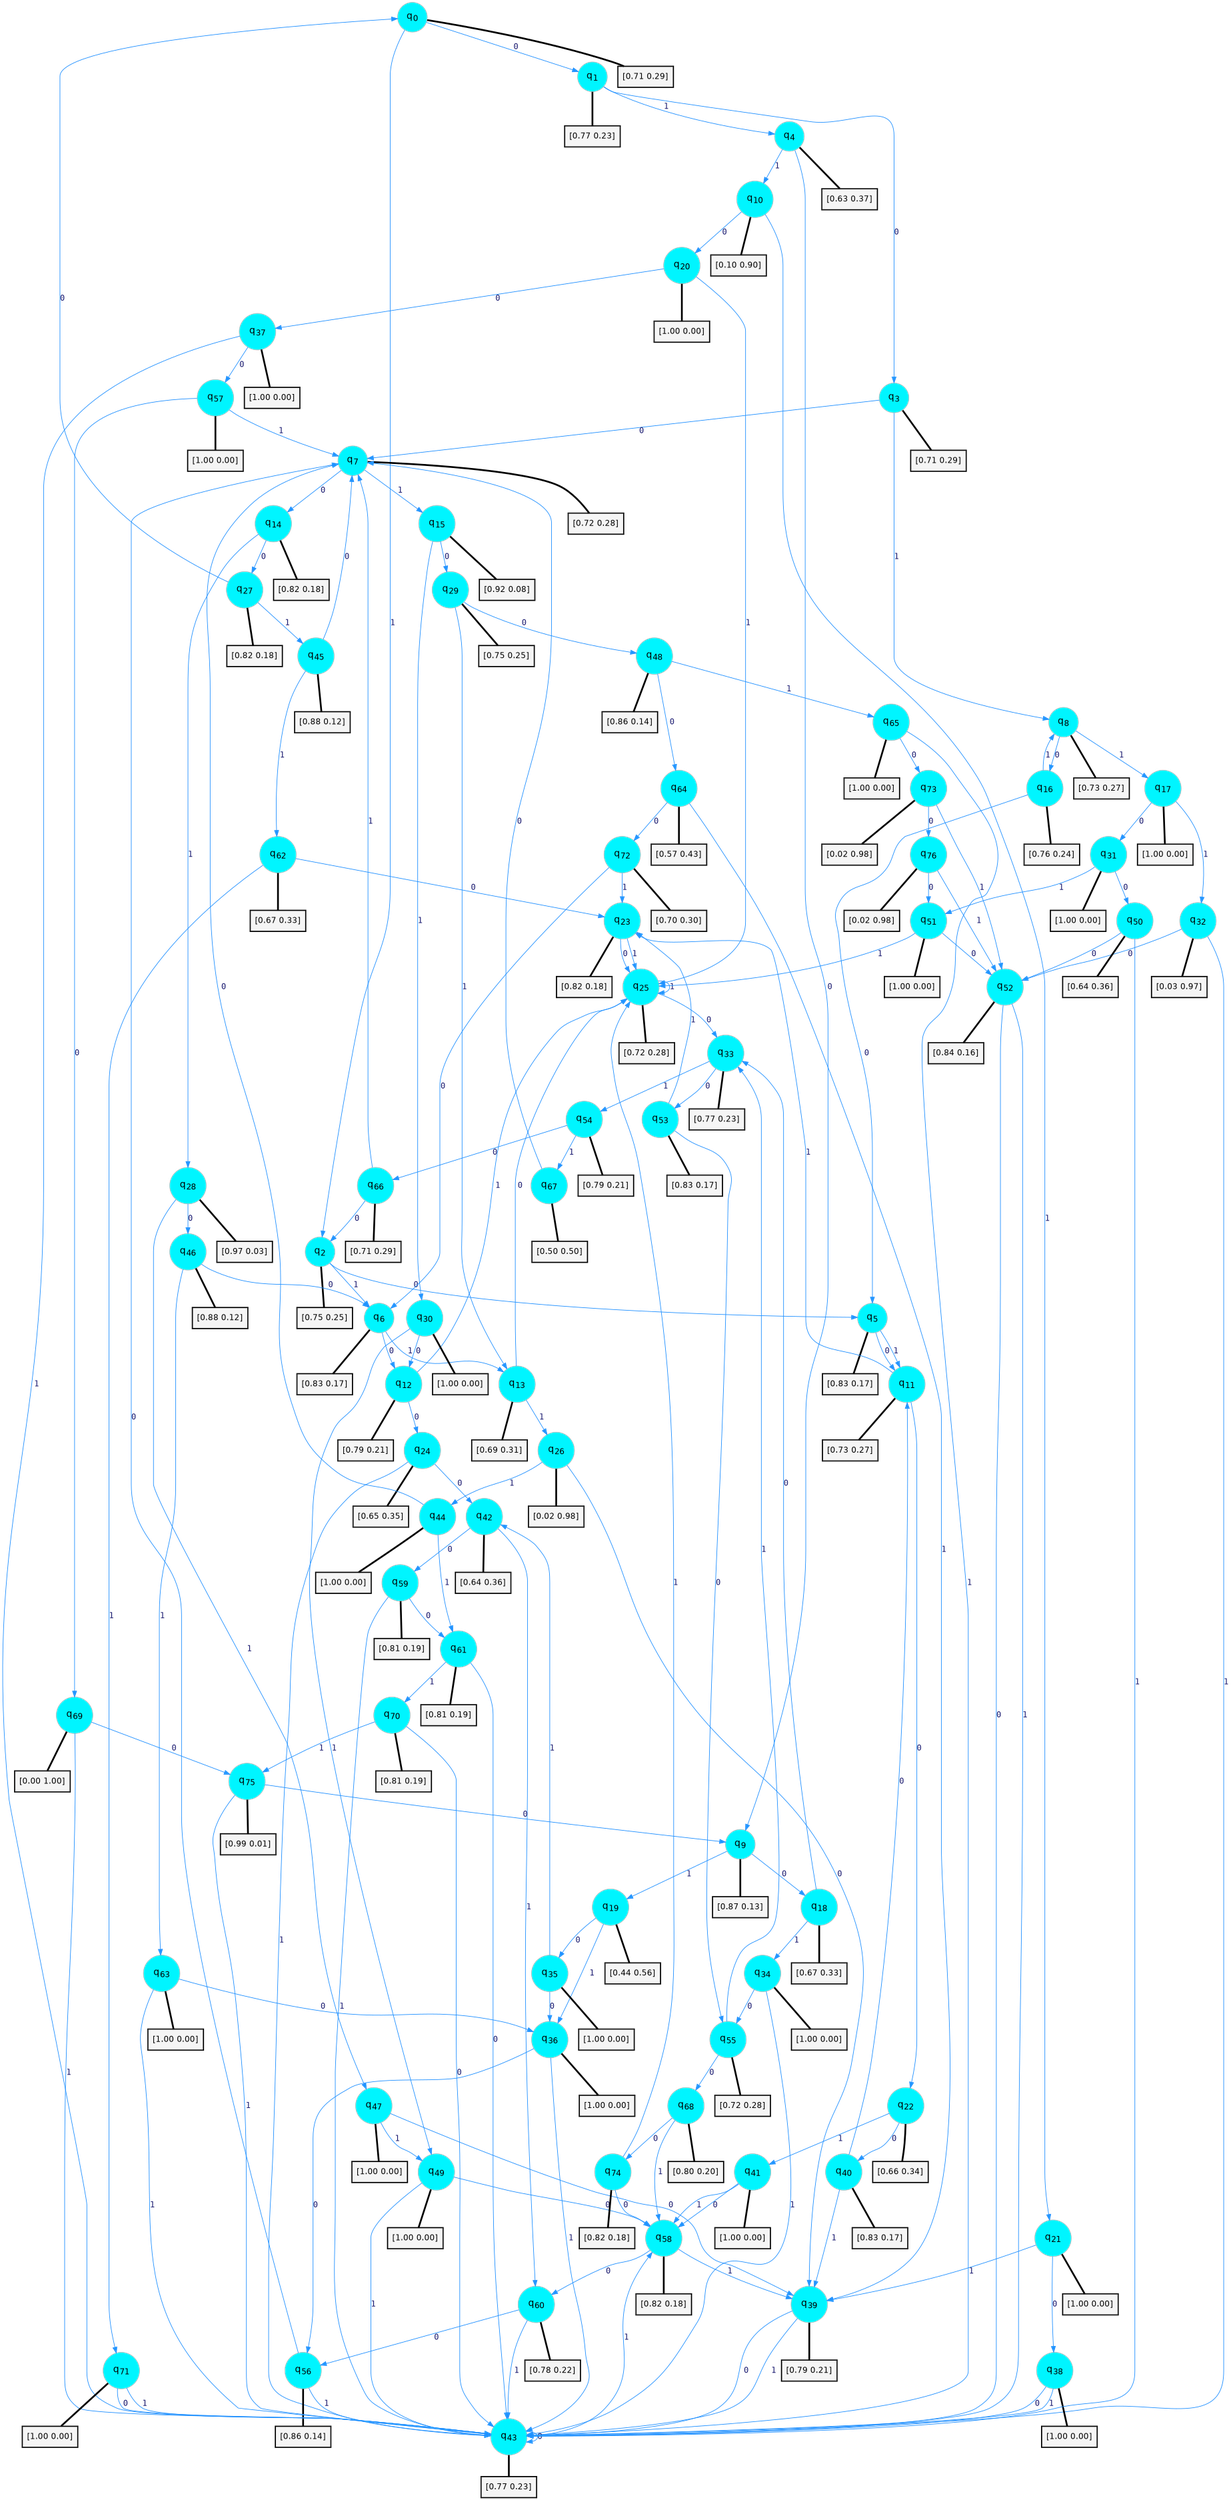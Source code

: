 digraph G {
graph [
bgcolor=transparent, dpi=300, rankdir=TD, size="40,25"];
node [
color=gray, fillcolor=turquoise1, fontcolor=black, fontname=Helvetica, fontsize=16, fontweight=bold, shape=circle, style=filled];
edge [
arrowsize=1, color=dodgerblue1, fontcolor=midnightblue, fontname=courier, fontweight=bold, penwidth=1, style=solid, weight=20];
0[label=<q<SUB>0</SUB>>];
1[label=<q<SUB>1</SUB>>];
2[label=<q<SUB>2</SUB>>];
3[label=<q<SUB>3</SUB>>];
4[label=<q<SUB>4</SUB>>];
5[label=<q<SUB>5</SUB>>];
6[label=<q<SUB>6</SUB>>];
7[label=<q<SUB>7</SUB>>];
8[label=<q<SUB>8</SUB>>];
9[label=<q<SUB>9</SUB>>];
10[label=<q<SUB>10</SUB>>];
11[label=<q<SUB>11</SUB>>];
12[label=<q<SUB>12</SUB>>];
13[label=<q<SUB>13</SUB>>];
14[label=<q<SUB>14</SUB>>];
15[label=<q<SUB>15</SUB>>];
16[label=<q<SUB>16</SUB>>];
17[label=<q<SUB>17</SUB>>];
18[label=<q<SUB>18</SUB>>];
19[label=<q<SUB>19</SUB>>];
20[label=<q<SUB>20</SUB>>];
21[label=<q<SUB>21</SUB>>];
22[label=<q<SUB>22</SUB>>];
23[label=<q<SUB>23</SUB>>];
24[label=<q<SUB>24</SUB>>];
25[label=<q<SUB>25</SUB>>];
26[label=<q<SUB>26</SUB>>];
27[label=<q<SUB>27</SUB>>];
28[label=<q<SUB>28</SUB>>];
29[label=<q<SUB>29</SUB>>];
30[label=<q<SUB>30</SUB>>];
31[label=<q<SUB>31</SUB>>];
32[label=<q<SUB>32</SUB>>];
33[label=<q<SUB>33</SUB>>];
34[label=<q<SUB>34</SUB>>];
35[label=<q<SUB>35</SUB>>];
36[label=<q<SUB>36</SUB>>];
37[label=<q<SUB>37</SUB>>];
38[label=<q<SUB>38</SUB>>];
39[label=<q<SUB>39</SUB>>];
40[label=<q<SUB>40</SUB>>];
41[label=<q<SUB>41</SUB>>];
42[label=<q<SUB>42</SUB>>];
43[label=<q<SUB>43</SUB>>];
44[label=<q<SUB>44</SUB>>];
45[label=<q<SUB>45</SUB>>];
46[label=<q<SUB>46</SUB>>];
47[label=<q<SUB>47</SUB>>];
48[label=<q<SUB>48</SUB>>];
49[label=<q<SUB>49</SUB>>];
50[label=<q<SUB>50</SUB>>];
51[label=<q<SUB>51</SUB>>];
52[label=<q<SUB>52</SUB>>];
53[label=<q<SUB>53</SUB>>];
54[label=<q<SUB>54</SUB>>];
55[label=<q<SUB>55</SUB>>];
56[label=<q<SUB>56</SUB>>];
57[label=<q<SUB>57</SUB>>];
58[label=<q<SUB>58</SUB>>];
59[label=<q<SUB>59</SUB>>];
60[label=<q<SUB>60</SUB>>];
61[label=<q<SUB>61</SUB>>];
62[label=<q<SUB>62</SUB>>];
63[label=<q<SUB>63</SUB>>];
64[label=<q<SUB>64</SUB>>];
65[label=<q<SUB>65</SUB>>];
66[label=<q<SUB>66</SUB>>];
67[label=<q<SUB>67</SUB>>];
68[label=<q<SUB>68</SUB>>];
69[label=<q<SUB>69</SUB>>];
70[label=<q<SUB>70</SUB>>];
71[label=<q<SUB>71</SUB>>];
72[label=<q<SUB>72</SUB>>];
73[label=<q<SUB>73</SUB>>];
74[label=<q<SUB>74</SUB>>];
75[label=<q<SUB>75</SUB>>];
76[label=<q<SUB>76</SUB>>];
77[label="[0.71 0.29]", shape=box,fontcolor=black, fontname=Helvetica, fontsize=14, penwidth=2, fillcolor=whitesmoke,color=black];
78[label="[0.77 0.23]", shape=box,fontcolor=black, fontname=Helvetica, fontsize=14, penwidth=2, fillcolor=whitesmoke,color=black];
79[label="[0.75 0.25]", shape=box,fontcolor=black, fontname=Helvetica, fontsize=14, penwidth=2, fillcolor=whitesmoke,color=black];
80[label="[0.71 0.29]", shape=box,fontcolor=black, fontname=Helvetica, fontsize=14, penwidth=2, fillcolor=whitesmoke,color=black];
81[label="[0.63 0.37]", shape=box,fontcolor=black, fontname=Helvetica, fontsize=14, penwidth=2, fillcolor=whitesmoke,color=black];
82[label="[0.83 0.17]", shape=box,fontcolor=black, fontname=Helvetica, fontsize=14, penwidth=2, fillcolor=whitesmoke,color=black];
83[label="[0.83 0.17]", shape=box,fontcolor=black, fontname=Helvetica, fontsize=14, penwidth=2, fillcolor=whitesmoke,color=black];
84[label="[0.72 0.28]", shape=box,fontcolor=black, fontname=Helvetica, fontsize=14, penwidth=2, fillcolor=whitesmoke,color=black];
85[label="[0.73 0.27]", shape=box,fontcolor=black, fontname=Helvetica, fontsize=14, penwidth=2, fillcolor=whitesmoke,color=black];
86[label="[0.87 0.13]", shape=box,fontcolor=black, fontname=Helvetica, fontsize=14, penwidth=2, fillcolor=whitesmoke,color=black];
87[label="[0.10 0.90]", shape=box,fontcolor=black, fontname=Helvetica, fontsize=14, penwidth=2, fillcolor=whitesmoke,color=black];
88[label="[0.73 0.27]", shape=box,fontcolor=black, fontname=Helvetica, fontsize=14, penwidth=2, fillcolor=whitesmoke,color=black];
89[label="[0.79 0.21]", shape=box,fontcolor=black, fontname=Helvetica, fontsize=14, penwidth=2, fillcolor=whitesmoke,color=black];
90[label="[0.69 0.31]", shape=box,fontcolor=black, fontname=Helvetica, fontsize=14, penwidth=2, fillcolor=whitesmoke,color=black];
91[label="[0.82 0.18]", shape=box,fontcolor=black, fontname=Helvetica, fontsize=14, penwidth=2, fillcolor=whitesmoke,color=black];
92[label="[0.92 0.08]", shape=box,fontcolor=black, fontname=Helvetica, fontsize=14, penwidth=2, fillcolor=whitesmoke,color=black];
93[label="[0.76 0.24]", shape=box,fontcolor=black, fontname=Helvetica, fontsize=14, penwidth=2, fillcolor=whitesmoke,color=black];
94[label="[1.00 0.00]", shape=box,fontcolor=black, fontname=Helvetica, fontsize=14, penwidth=2, fillcolor=whitesmoke,color=black];
95[label="[0.67 0.33]", shape=box,fontcolor=black, fontname=Helvetica, fontsize=14, penwidth=2, fillcolor=whitesmoke,color=black];
96[label="[0.44 0.56]", shape=box,fontcolor=black, fontname=Helvetica, fontsize=14, penwidth=2, fillcolor=whitesmoke,color=black];
97[label="[1.00 0.00]", shape=box,fontcolor=black, fontname=Helvetica, fontsize=14, penwidth=2, fillcolor=whitesmoke,color=black];
98[label="[1.00 0.00]", shape=box,fontcolor=black, fontname=Helvetica, fontsize=14, penwidth=2, fillcolor=whitesmoke,color=black];
99[label="[0.66 0.34]", shape=box,fontcolor=black, fontname=Helvetica, fontsize=14, penwidth=2, fillcolor=whitesmoke,color=black];
100[label="[0.82 0.18]", shape=box,fontcolor=black, fontname=Helvetica, fontsize=14, penwidth=2, fillcolor=whitesmoke,color=black];
101[label="[0.65 0.35]", shape=box,fontcolor=black, fontname=Helvetica, fontsize=14, penwidth=2, fillcolor=whitesmoke,color=black];
102[label="[0.72 0.28]", shape=box,fontcolor=black, fontname=Helvetica, fontsize=14, penwidth=2, fillcolor=whitesmoke,color=black];
103[label="[0.02 0.98]", shape=box,fontcolor=black, fontname=Helvetica, fontsize=14, penwidth=2, fillcolor=whitesmoke,color=black];
104[label="[0.82 0.18]", shape=box,fontcolor=black, fontname=Helvetica, fontsize=14, penwidth=2, fillcolor=whitesmoke,color=black];
105[label="[0.97 0.03]", shape=box,fontcolor=black, fontname=Helvetica, fontsize=14, penwidth=2, fillcolor=whitesmoke,color=black];
106[label="[0.75 0.25]", shape=box,fontcolor=black, fontname=Helvetica, fontsize=14, penwidth=2, fillcolor=whitesmoke,color=black];
107[label="[1.00 0.00]", shape=box,fontcolor=black, fontname=Helvetica, fontsize=14, penwidth=2, fillcolor=whitesmoke,color=black];
108[label="[1.00 0.00]", shape=box,fontcolor=black, fontname=Helvetica, fontsize=14, penwidth=2, fillcolor=whitesmoke,color=black];
109[label="[0.03 0.97]", shape=box,fontcolor=black, fontname=Helvetica, fontsize=14, penwidth=2, fillcolor=whitesmoke,color=black];
110[label="[0.77 0.23]", shape=box,fontcolor=black, fontname=Helvetica, fontsize=14, penwidth=2, fillcolor=whitesmoke,color=black];
111[label="[1.00 0.00]", shape=box,fontcolor=black, fontname=Helvetica, fontsize=14, penwidth=2, fillcolor=whitesmoke,color=black];
112[label="[1.00 0.00]", shape=box,fontcolor=black, fontname=Helvetica, fontsize=14, penwidth=2, fillcolor=whitesmoke,color=black];
113[label="[1.00 0.00]", shape=box,fontcolor=black, fontname=Helvetica, fontsize=14, penwidth=2, fillcolor=whitesmoke,color=black];
114[label="[1.00 0.00]", shape=box,fontcolor=black, fontname=Helvetica, fontsize=14, penwidth=2, fillcolor=whitesmoke,color=black];
115[label="[1.00 0.00]", shape=box,fontcolor=black, fontname=Helvetica, fontsize=14, penwidth=2, fillcolor=whitesmoke,color=black];
116[label="[0.79 0.21]", shape=box,fontcolor=black, fontname=Helvetica, fontsize=14, penwidth=2, fillcolor=whitesmoke,color=black];
117[label="[0.83 0.17]", shape=box,fontcolor=black, fontname=Helvetica, fontsize=14, penwidth=2, fillcolor=whitesmoke,color=black];
118[label="[1.00 0.00]", shape=box,fontcolor=black, fontname=Helvetica, fontsize=14, penwidth=2, fillcolor=whitesmoke,color=black];
119[label="[0.64 0.36]", shape=box,fontcolor=black, fontname=Helvetica, fontsize=14, penwidth=2, fillcolor=whitesmoke,color=black];
120[label="[0.77 0.23]", shape=box,fontcolor=black, fontname=Helvetica, fontsize=14, penwidth=2, fillcolor=whitesmoke,color=black];
121[label="[1.00 0.00]", shape=box,fontcolor=black, fontname=Helvetica, fontsize=14, penwidth=2, fillcolor=whitesmoke,color=black];
122[label="[0.88 0.12]", shape=box,fontcolor=black, fontname=Helvetica, fontsize=14, penwidth=2, fillcolor=whitesmoke,color=black];
123[label="[0.88 0.12]", shape=box,fontcolor=black, fontname=Helvetica, fontsize=14, penwidth=2, fillcolor=whitesmoke,color=black];
124[label="[1.00 0.00]", shape=box,fontcolor=black, fontname=Helvetica, fontsize=14, penwidth=2, fillcolor=whitesmoke,color=black];
125[label="[0.86 0.14]", shape=box,fontcolor=black, fontname=Helvetica, fontsize=14, penwidth=2, fillcolor=whitesmoke,color=black];
126[label="[1.00 0.00]", shape=box,fontcolor=black, fontname=Helvetica, fontsize=14, penwidth=2, fillcolor=whitesmoke,color=black];
127[label="[0.64 0.36]", shape=box,fontcolor=black, fontname=Helvetica, fontsize=14, penwidth=2, fillcolor=whitesmoke,color=black];
128[label="[1.00 0.00]", shape=box,fontcolor=black, fontname=Helvetica, fontsize=14, penwidth=2, fillcolor=whitesmoke,color=black];
129[label="[0.84 0.16]", shape=box,fontcolor=black, fontname=Helvetica, fontsize=14, penwidth=2, fillcolor=whitesmoke,color=black];
130[label="[0.83 0.17]", shape=box,fontcolor=black, fontname=Helvetica, fontsize=14, penwidth=2, fillcolor=whitesmoke,color=black];
131[label="[0.79 0.21]", shape=box,fontcolor=black, fontname=Helvetica, fontsize=14, penwidth=2, fillcolor=whitesmoke,color=black];
132[label="[0.72 0.28]", shape=box,fontcolor=black, fontname=Helvetica, fontsize=14, penwidth=2, fillcolor=whitesmoke,color=black];
133[label="[0.86 0.14]", shape=box,fontcolor=black, fontname=Helvetica, fontsize=14, penwidth=2, fillcolor=whitesmoke,color=black];
134[label="[1.00 0.00]", shape=box,fontcolor=black, fontname=Helvetica, fontsize=14, penwidth=2, fillcolor=whitesmoke,color=black];
135[label="[0.82 0.18]", shape=box,fontcolor=black, fontname=Helvetica, fontsize=14, penwidth=2, fillcolor=whitesmoke,color=black];
136[label="[0.81 0.19]", shape=box,fontcolor=black, fontname=Helvetica, fontsize=14, penwidth=2, fillcolor=whitesmoke,color=black];
137[label="[0.78 0.22]", shape=box,fontcolor=black, fontname=Helvetica, fontsize=14, penwidth=2, fillcolor=whitesmoke,color=black];
138[label="[0.81 0.19]", shape=box,fontcolor=black, fontname=Helvetica, fontsize=14, penwidth=2, fillcolor=whitesmoke,color=black];
139[label="[0.67 0.33]", shape=box,fontcolor=black, fontname=Helvetica, fontsize=14, penwidth=2, fillcolor=whitesmoke,color=black];
140[label="[1.00 0.00]", shape=box,fontcolor=black, fontname=Helvetica, fontsize=14, penwidth=2, fillcolor=whitesmoke,color=black];
141[label="[0.57 0.43]", shape=box,fontcolor=black, fontname=Helvetica, fontsize=14, penwidth=2, fillcolor=whitesmoke,color=black];
142[label="[1.00 0.00]", shape=box,fontcolor=black, fontname=Helvetica, fontsize=14, penwidth=2, fillcolor=whitesmoke,color=black];
143[label="[0.71 0.29]", shape=box,fontcolor=black, fontname=Helvetica, fontsize=14, penwidth=2, fillcolor=whitesmoke,color=black];
144[label="[0.50 0.50]", shape=box,fontcolor=black, fontname=Helvetica, fontsize=14, penwidth=2, fillcolor=whitesmoke,color=black];
145[label="[0.80 0.20]", shape=box,fontcolor=black, fontname=Helvetica, fontsize=14, penwidth=2, fillcolor=whitesmoke,color=black];
146[label="[0.00 1.00]", shape=box,fontcolor=black, fontname=Helvetica, fontsize=14, penwidth=2, fillcolor=whitesmoke,color=black];
147[label="[0.81 0.19]", shape=box,fontcolor=black, fontname=Helvetica, fontsize=14, penwidth=2, fillcolor=whitesmoke,color=black];
148[label="[1.00 0.00]", shape=box,fontcolor=black, fontname=Helvetica, fontsize=14, penwidth=2, fillcolor=whitesmoke,color=black];
149[label="[0.70 0.30]", shape=box,fontcolor=black, fontname=Helvetica, fontsize=14, penwidth=2, fillcolor=whitesmoke,color=black];
150[label="[0.02 0.98]", shape=box,fontcolor=black, fontname=Helvetica, fontsize=14, penwidth=2, fillcolor=whitesmoke,color=black];
151[label="[0.82 0.18]", shape=box,fontcolor=black, fontname=Helvetica, fontsize=14, penwidth=2, fillcolor=whitesmoke,color=black];
152[label="[0.99 0.01]", shape=box,fontcolor=black, fontname=Helvetica, fontsize=14, penwidth=2, fillcolor=whitesmoke,color=black];
153[label="[0.02 0.98]", shape=box,fontcolor=black, fontname=Helvetica, fontsize=14, penwidth=2, fillcolor=whitesmoke,color=black];
0->1 [label=0];
0->2 [label=1];
0->77 [arrowhead=none, penwidth=3,color=black];
1->3 [label=0];
1->4 [label=1];
1->78 [arrowhead=none, penwidth=3,color=black];
2->5 [label=0];
2->6 [label=1];
2->79 [arrowhead=none, penwidth=3,color=black];
3->7 [label=0];
3->8 [label=1];
3->80 [arrowhead=none, penwidth=3,color=black];
4->9 [label=0];
4->10 [label=1];
4->81 [arrowhead=none, penwidth=3,color=black];
5->11 [label=0];
5->11 [label=1];
5->82 [arrowhead=none, penwidth=3,color=black];
6->12 [label=0];
6->13 [label=1];
6->83 [arrowhead=none, penwidth=3,color=black];
7->14 [label=0];
7->15 [label=1];
7->84 [arrowhead=none, penwidth=3,color=black];
8->16 [label=0];
8->17 [label=1];
8->85 [arrowhead=none, penwidth=3,color=black];
9->18 [label=0];
9->19 [label=1];
9->86 [arrowhead=none, penwidth=3,color=black];
10->20 [label=0];
10->21 [label=1];
10->87 [arrowhead=none, penwidth=3,color=black];
11->22 [label=0];
11->23 [label=1];
11->88 [arrowhead=none, penwidth=3,color=black];
12->24 [label=0];
12->25 [label=1];
12->89 [arrowhead=none, penwidth=3,color=black];
13->25 [label=0];
13->26 [label=1];
13->90 [arrowhead=none, penwidth=3,color=black];
14->27 [label=0];
14->28 [label=1];
14->91 [arrowhead=none, penwidth=3,color=black];
15->29 [label=0];
15->30 [label=1];
15->92 [arrowhead=none, penwidth=3,color=black];
16->5 [label=0];
16->8 [label=1];
16->93 [arrowhead=none, penwidth=3,color=black];
17->31 [label=0];
17->32 [label=1];
17->94 [arrowhead=none, penwidth=3,color=black];
18->33 [label=0];
18->34 [label=1];
18->95 [arrowhead=none, penwidth=3,color=black];
19->35 [label=0];
19->36 [label=1];
19->96 [arrowhead=none, penwidth=3,color=black];
20->37 [label=0];
20->25 [label=1];
20->97 [arrowhead=none, penwidth=3,color=black];
21->38 [label=0];
21->39 [label=1];
21->98 [arrowhead=none, penwidth=3,color=black];
22->40 [label=0];
22->41 [label=1];
22->99 [arrowhead=none, penwidth=3,color=black];
23->25 [label=0];
23->25 [label=1];
23->100 [arrowhead=none, penwidth=3,color=black];
24->42 [label=0];
24->43 [label=1];
24->101 [arrowhead=none, penwidth=3,color=black];
25->33 [label=0];
25->25 [label=1];
25->102 [arrowhead=none, penwidth=3,color=black];
26->39 [label=0];
26->44 [label=1];
26->103 [arrowhead=none, penwidth=3,color=black];
27->0 [label=0];
27->45 [label=1];
27->104 [arrowhead=none, penwidth=3,color=black];
28->46 [label=0];
28->47 [label=1];
28->105 [arrowhead=none, penwidth=3,color=black];
29->48 [label=0];
29->13 [label=1];
29->106 [arrowhead=none, penwidth=3,color=black];
30->12 [label=0];
30->49 [label=1];
30->107 [arrowhead=none, penwidth=3,color=black];
31->50 [label=0];
31->51 [label=1];
31->108 [arrowhead=none, penwidth=3,color=black];
32->52 [label=0];
32->43 [label=1];
32->109 [arrowhead=none, penwidth=3,color=black];
33->53 [label=0];
33->54 [label=1];
33->110 [arrowhead=none, penwidth=3,color=black];
34->55 [label=0];
34->43 [label=1];
34->111 [arrowhead=none, penwidth=3,color=black];
35->36 [label=0];
35->42 [label=1];
35->112 [arrowhead=none, penwidth=3,color=black];
36->56 [label=0];
36->43 [label=1];
36->113 [arrowhead=none, penwidth=3,color=black];
37->57 [label=0];
37->43 [label=1];
37->114 [arrowhead=none, penwidth=3,color=black];
38->43 [label=0];
38->43 [label=1];
38->115 [arrowhead=none, penwidth=3,color=black];
39->43 [label=0];
39->43 [label=1];
39->116 [arrowhead=none, penwidth=3,color=black];
40->11 [label=0];
40->39 [label=1];
40->117 [arrowhead=none, penwidth=3,color=black];
41->58 [label=0];
41->58 [label=1];
41->118 [arrowhead=none, penwidth=3,color=black];
42->59 [label=0];
42->60 [label=1];
42->119 [arrowhead=none, penwidth=3,color=black];
43->43 [label=0];
43->58 [label=1];
43->120 [arrowhead=none, penwidth=3,color=black];
44->7 [label=0];
44->61 [label=1];
44->121 [arrowhead=none, penwidth=3,color=black];
45->7 [label=0];
45->62 [label=1];
45->122 [arrowhead=none, penwidth=3,color=black];
46->6 [label=0];
46->63 [label=1];
46->123 [arrowhead=none, penwidth=3,color=black];
47->39 [label=0];
47->49 [label=1];
47->124 [arrowhead=none, penwidth=3,color=black];
48->64 [label=0];
48->65 [label=1];
48->125 [arrowhead=none, penwidth=3,color=black];
49->58 [label=0];
49->43 [label=1];
49->126 [arrowhead=none, penwidth=3,color=black];
50->52 [label=0];
50->43 [label=1];
50->127 [arrowhead=none, penwidth=3,color=black];
51->52 [label=0];
51->25 [label=1];
51->128 [arrowhead=none, penwidth=3,color=black];
52->43 [label=0];
52->43 [label=1];
52->129 [arrowhead=none, penwidth=3,color=black];
53->55 [label=0];
53->23 [label=1];
53->130 [arrowhead=none, penwidth=3,color=black];
54->66 [label=0];
54->67 [label=1];
54->131 [arrowhead=none, penwidth=3,color=black];
55->68 [label=0];
55->33 [label=1];
55->132 [arrowhead=none, penwidth=3,color=black];
56->7 [label=0];
56->43 [label=1];
56->133 [arrowhead=none, penwidth=3,color=black];
57->69 [label=0];
57->7 [label=1];
57->134 [arrowhead=none, penwidth=3,color=black];
58->60 [label=0];
58->39 [label=1];
58->135 [arrowhead=none, penwidth=3,color=black];
59->61 [label=0];
59->43 [label=1];
59->136 [arrowhead=none, penwidth=3,color=black];
60->56 [label=0];
60->43 [label=1];
60->137 [arrowhead=none, penwidth=3,color=black];
61->43 [label=0];
61->70 [label=1];
61->138 [arrowhead=none, penwidth=3,color=black];
62->23 [label=0];
62->71 [label=1];
62->139 [arrowhead=none, penwidth=3,color=black];
63->36 [label=0];
63->43 [label=1];
63->140 [arrowhead=none, penwidth=3,color=black];
64->72 [label=0];
64->39 [label=1];
64->141 [arrowhead=none, penwidth=3,color=black];
65->73 [label=0];
65->43 [label=1];
65->142 [arrowhead=none, penwidth=3,color=black];
66->2 [label=0];
66->7 [label=1];
66->143 [arrowhead=none, penwidth=3,color=black];
67->7 [label=0];
67->144 [arrowhead=none, penwidth=3,color=black];
68->74 [label=0];
68->58 [label=1];
68->145 [arrowhead=none, penwidth=3,color=black];
69->75 [label=0];
69->43 [label=1];
69->146 [arrowhead=none, penwidth=3,color=black];
70->43 [label=0];
70->75 [label=1];
70->147 [arrowhead=none, penwidth=3,color=black];
71->43 [label=0];
71->43 [label=1];
71->148 [arrowhead=none, penwidth=3,color=black];
72->6 [label=0];
72->23 [label=1];
72->149 [arrowhead=none, penwidth=3,color=black];
73->76 [label=0];
73->52 [label=1];
73->150 [arrowhead=none, penwidth=3,color=black];
74->58 [label=0];
74->25 [label=1];
74->151 [arrowhead=none, penwidth=3,color=black];
75->9 [label=0];
75->43 [label=1];
75->152 [arrowhead=none, penwidth=3,color=black];
76->51 [label=0];
76->52 [label=1];
76->153 [arrowhead=none, penwidth=3,color=black];
}
